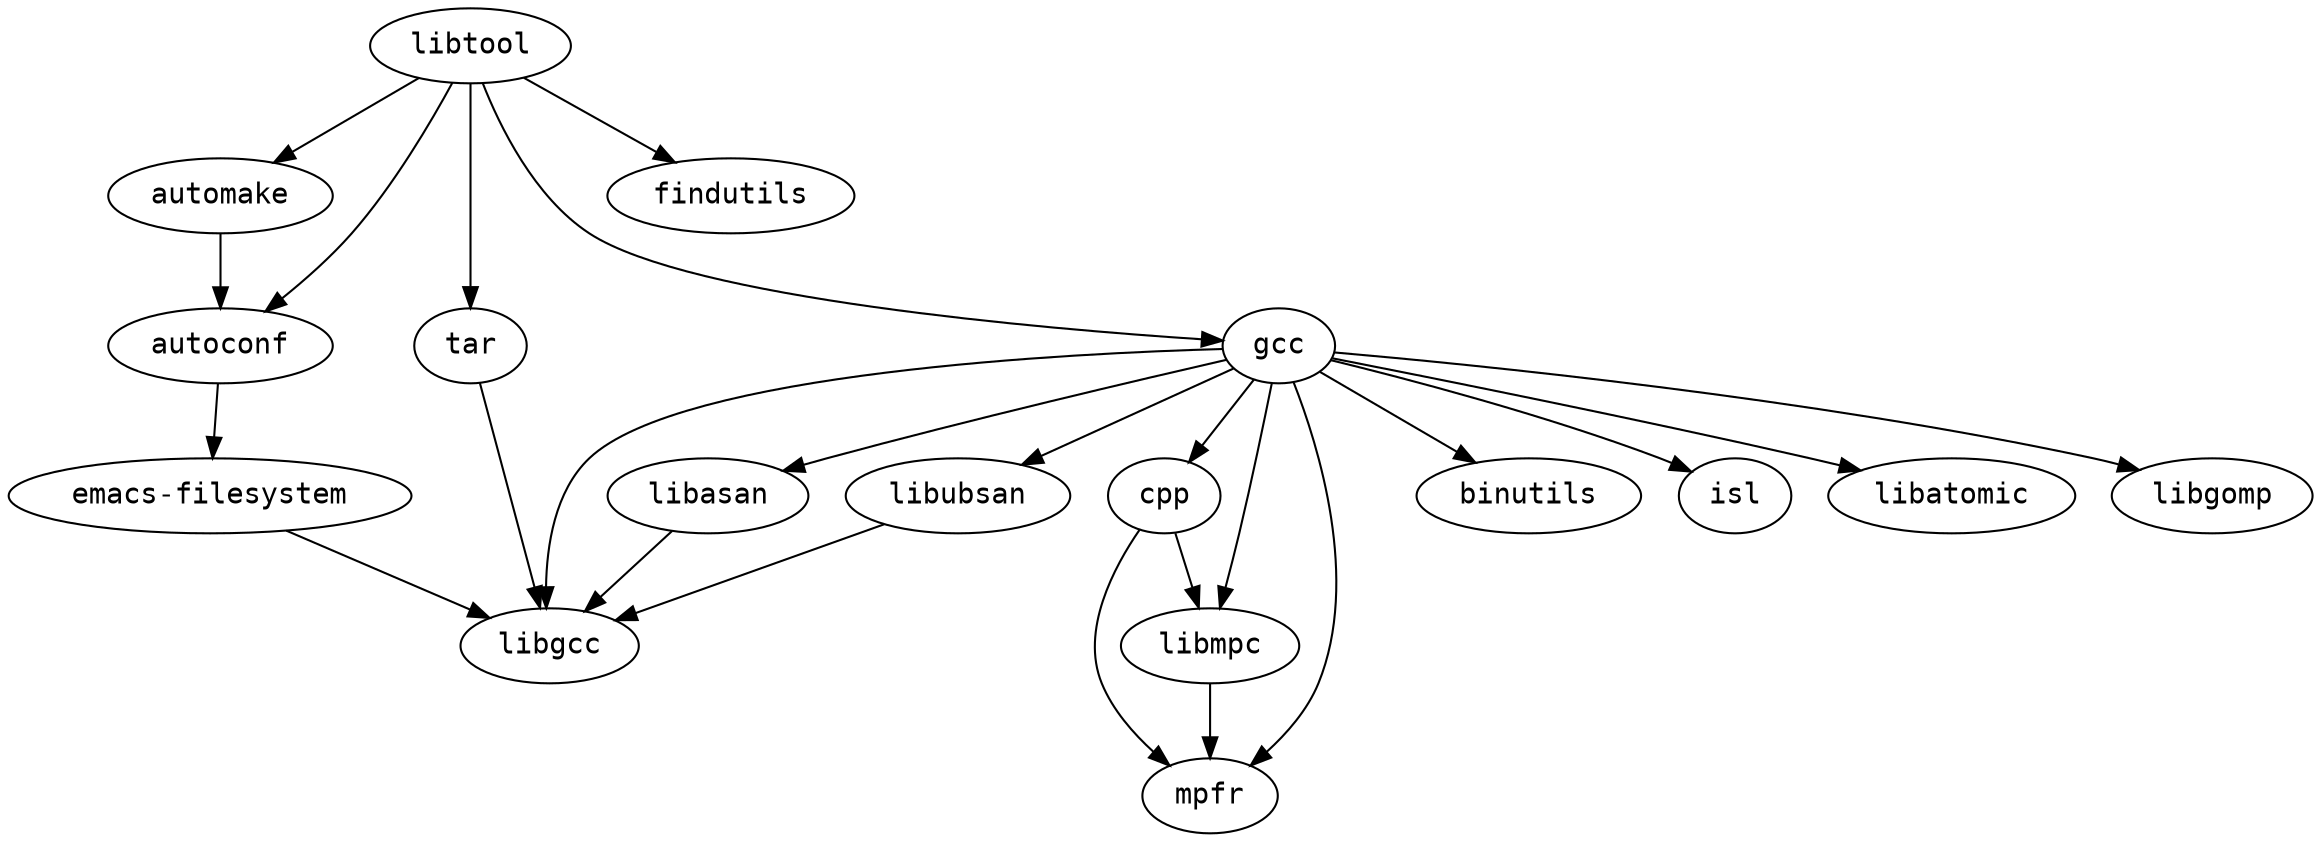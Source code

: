 strict digraph G {
node [fontname=monospace];
  "autoconf" -> "emacs-filesystem";
  "automake" -> "autoconf";
  "cpp" -> "libmpc";
  "cpp" -> "mpfr";
  "emacs-filesystem" -> "libgcc";
  "gcc" -> "binutils";
  "gcc" -> "cpp";
  "gcc" -> "isl";
  "gcc" -> "libasan";
  "gcc" -> "libatomic";
  "gcc" -> "libgcc";
  "gcc" -> "libgomp";
  "gcc" -> "libmpc";
  "gcc" -> "libubsan";
  "gcc" -> "mpfr";
  "libasan" -> "libgcc";
  "libmpc" -> "mpfr";
  "libtool" -> "autoconf";
  "libtool" -> "automake";
  "libtool" -> "findutils";
  "libtool" -> "gcc";
  "libtool" -> "tar";
  "libubsan" -> "libgcc";
  "tar" -> "libgcc";
}
